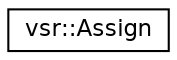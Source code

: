 digraph G
{
  edge [fontname="Helvetica",fontsize="11",labelfontname="Helvetica",labelfontsize="11"];
  node [fontname="Helvetica",fontsize="11",shape=record];
  rankdir="LR";
  Node1 [label="vsr::Assign",height=0.2,width=0.4,color="black", fillcolor="white", style="filled",URL="$structvsr_1_1_assign.html"];
}
